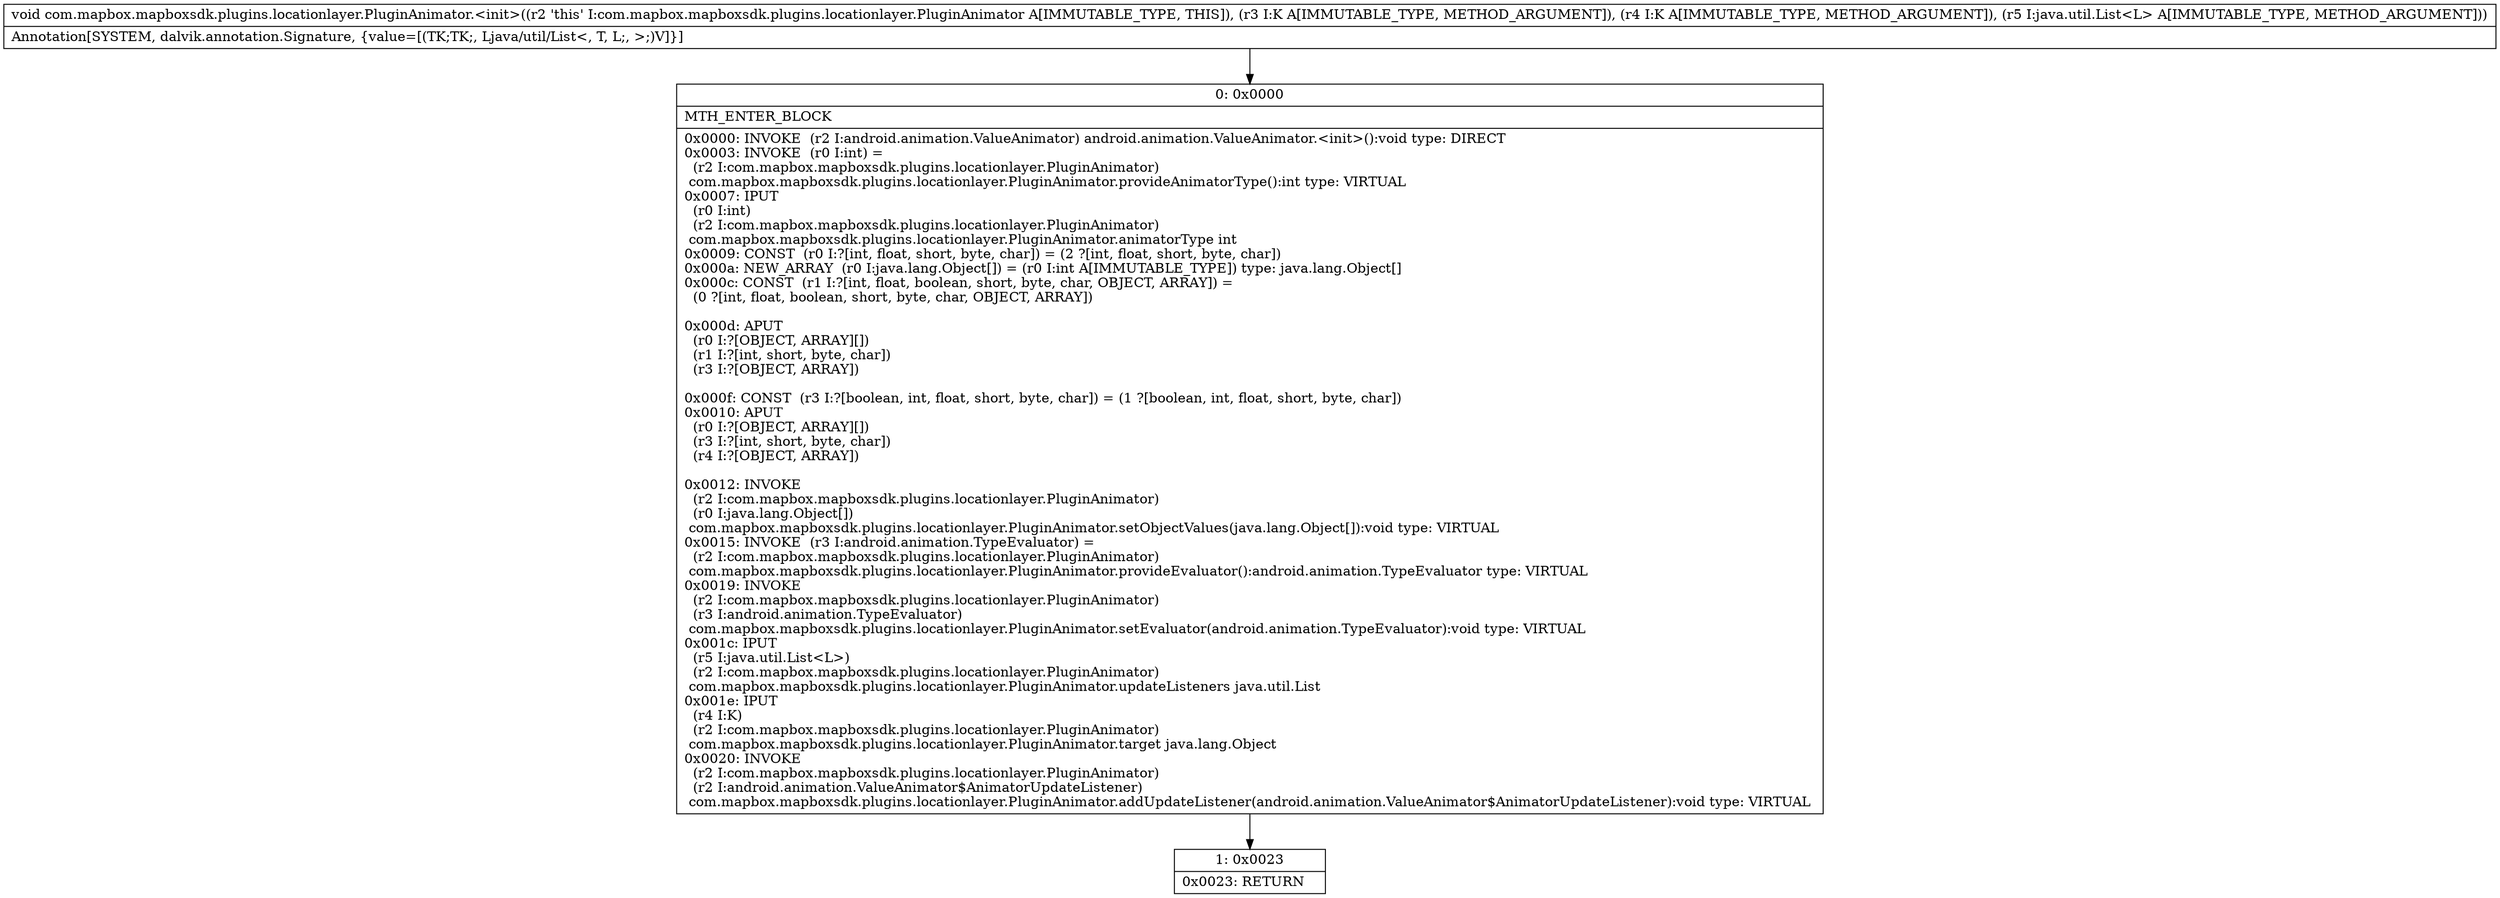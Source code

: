 digraph "CFG forcom.mapbox.mapboxsdk.plugins.locationlayer.PluginAnimator.\<init\>(Ljava\/lang\/Object;Ljava\/lang\/Object;Ljava\/util\/List;)V" {
Node_0 [shape=record,label="{0\:\ 0x0000|MTH_ENTER_BLOCK\l|0x0000: INVOKE  (r2 I:android.animation.ValueAnimator) android.animation.ValueAnimator.\<init\>():void type: DIRECT \l0x0003: INVOKE  (r0 I:int) = \l  (r2 I:com.mapbox.mapboxsdk.plugins.locationlayer.PluginAnimator)\l com.mapbox.mapboxsdk.plugins.locationlayer.PluginAnimator.provideAnimatorType():int type: VIRTUAL \l0x0007: IPUT  \l  (r0 I:int)\l  (r2 I:com.mapbox.mapboxsdk.plugins.locationlayer.PluginAnimator)\l com.mapbox.mapboxsdk.plugins.locationlayer.PluginAnimator.animatorType int \l0x0009: CONST  (r0 I:?[int, float, short, byte, char]) = (2 ?[int, float, short, byte, char]) \l0x000a: NEW_ARRAY  (r0 I:java.lang.Object[]) = (r0 I:int A[IMMUTABLE_TYPE]) type: java.lang.Object[] \l0x000c: CONST  (r1 I:?[int, float, boolean, short, byte, char, OBJECT, ARRAY]) = \l  (0 ?[int, float, boolean, short, byte, char, OBJECT, ARRAY])\l \l0x000d: APUT  \l  (r0 I:?[OBJECT, ARRAY][])\l  (r1 I:?[int, short, byte, char])\l  (r3 I:?[OBJECT, ARRAY])\l \l0x000f: CONST  (r3 I:?[boolean, int, float, short, byte, char]) = (1 ?[boolean, int, float, short, byte, char]) \l0x0010: APUT  \l  (r0 I:?[OBJECT, ARRAY][])\l  (r3 I:?[int, short, byte, char])\l  (r4 I:?[OBJECT, ARRAY])\l \l0x0012: INVOKE  \l  (r2 I:com.mapbox.mapboxsdk.plugins.locationlayer.PluginAnimator)\l  (r0 I:java.lang.Object[])\l com.mapbox.mapboxsdk.plugins.locationlayer.PluginAnimator.setObjectValues(java.lang.Object[]):void type: VIRTUAL \l0x0015: INVOKE  (r3 I:android.animation.TypeEvaluator) = \l  (r2 I:com.mapbox.mapboxsdk.plugins.locationlayer.PluginAnimator)\l com.mapbox.mapboxsdk.plugins.locationlayer.PluginAnimator.provideEvaluator():android.animation.TypeEvaluator type: VIRTUAL \l0x0019: INVOKE  \l  (r2 I:com.mapbox.mapboxsdk.plugins.locationlayer.PluginAnimator)\l  (r3 I:android.animation.TypeEvaluator)\l com.mapbox.mapboxsdk.plugins.locationlayer.PluginAnimator.setEvaluator(android.animation.TypeEvaluator):void type: VIRTUAL \l0x001c: IPUT  \l  (r5 I:java.util.List\<L\>)\l  (r2 I:com.mapbox.mapboxsdk.plugins.locationlayer.PluginAnimator)\l com.mapbox.mapboxsdk.plugins.locationlayer.PluginAnimator.updateListeners java.util.List \l0x001e: IPUT  \l  (r4 I:K)\l  (r2 I:com.mapbox.mapboxsdk.plugins.locationlayer.PluginAnimator)\l com.mapbox.mapboxsdk.plugins.locationlayer.PluginAnimator.target java.lang.Object \l0x0020: INVOKE  \l  (r2 I:com.mapbox.mapboxsdk.plugins.locationlayer.PluginAnimator)\l  (r2 I:android.animation.ValueAnimator$AnimatorUpdateListener)\l com.mapbox.mapboxsdk.plugins.locationlayer.PluginAnimator.addUpdateListener(android.animation.ValueAnimator$AnimatorUpdateListener):void type: VIRTUAL \l}"];
Node_1 [shape=record,label="{1\:\ 0x0023|0x0023: RETURN   \l}"];
MethodNode[shape=record,label="{void com.mapbox.mapboxsdk.plugins.locationlayer.PluginAnimator.\<init\>((r2 'this' I:com.mapbox.mapboxsdk.plugins.locationlayer.PluginAnimator A[IMMUTABLE_TYPE, THIS]), (r3 I:K A[IMMUTABLE_TYPE, METHOD_ARGUMENT]), (r4 I:K A[IMMUTABLE_TYPE, METHOD_ARGUMENT]), (r5 I:java.util.List\<L\> A[IMMUTABLE_TYPE, METHOD_ARGUMENT]))  | Annotation[SYSTEM, dalvik.annotation.Signature, \{value=[(TK;TK;, Ljava\/util\/List\<, T, L;, \>;)V]\}]\l}"];
MethodNode -> Node_0;
Node_0 -> Node_1;
}

